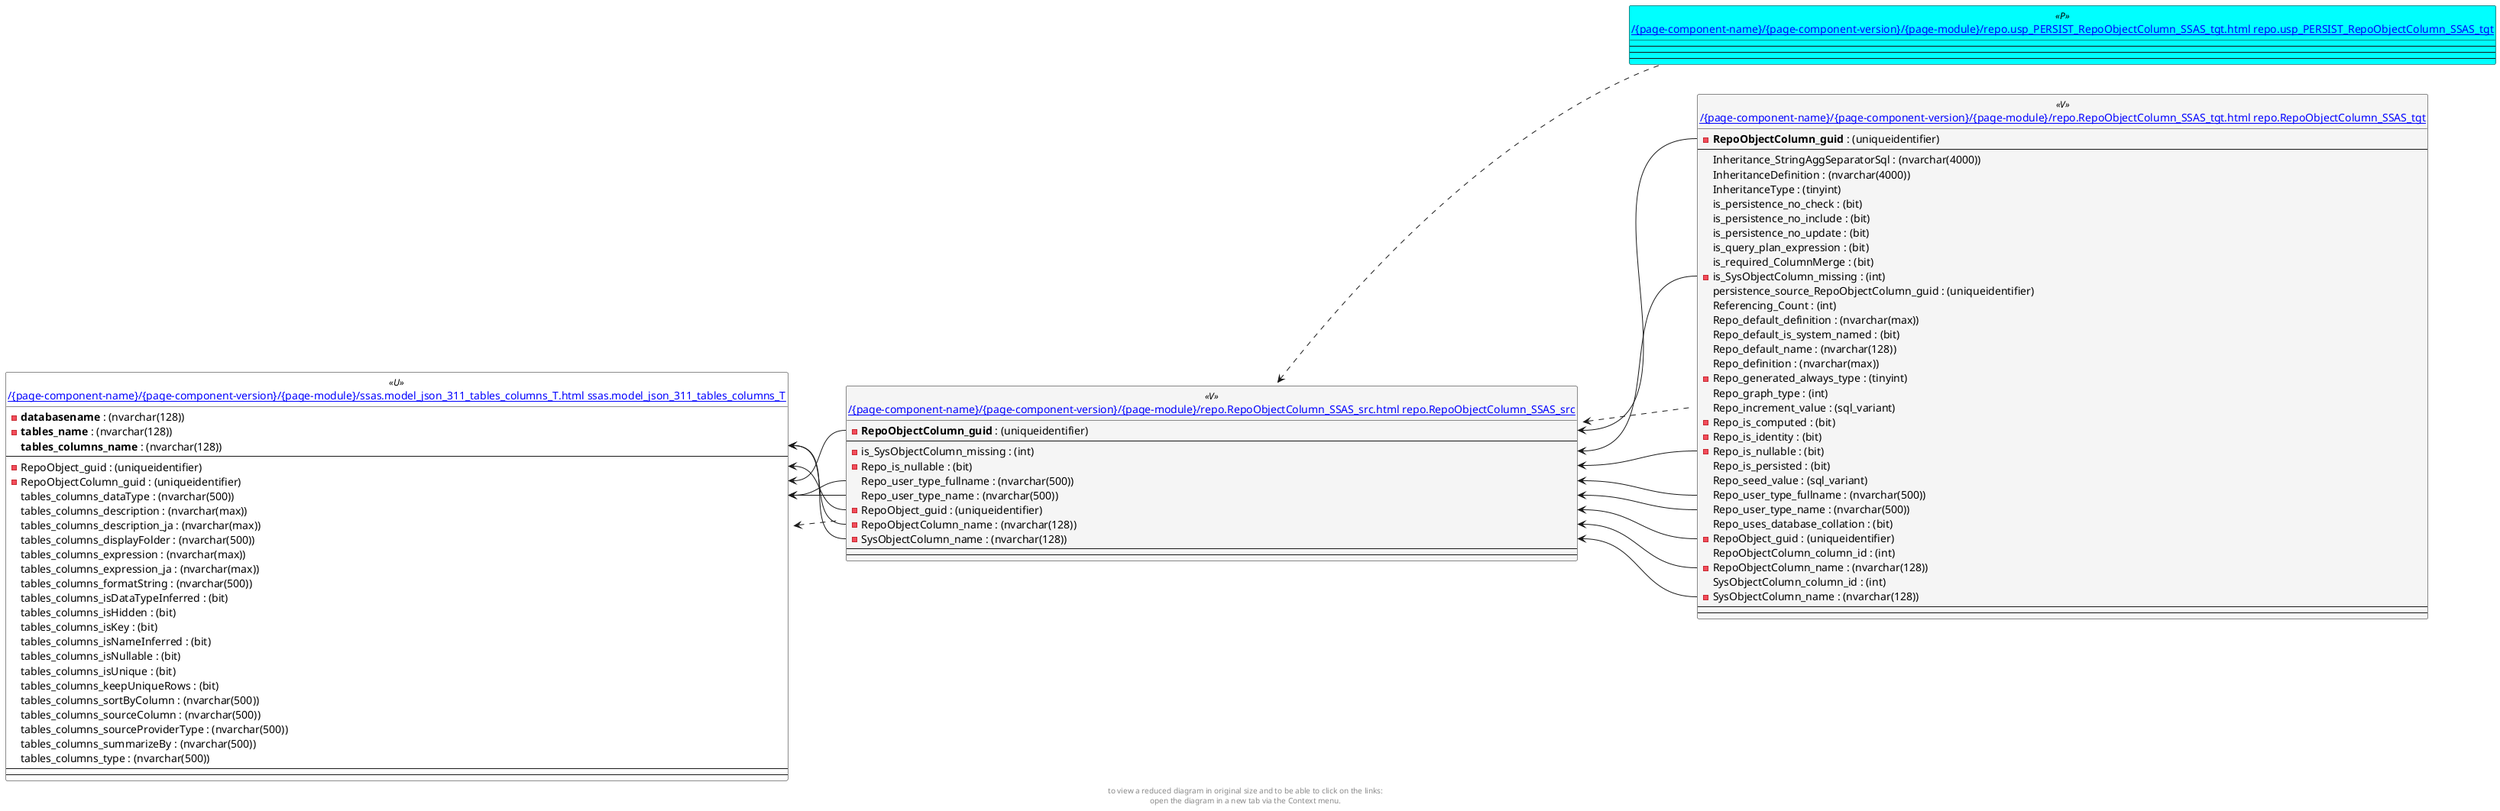 @startuml
left to right direction
'top to bottom direction
hide circle
'avoide "." issues:
set namespaceSeparator none


skinparam class {
  BackgroundColor White
  BackgroundColor<<FN>> Yellow
  BackgroundColor<<FS>> Yellow
  BackgroundColor<<FT>> LightGray
  BackgroundColor<<IF>> Yellow
  BackgroundColor<<IS>> Yellow
  BackgroundColor<<P>> Aqua
  BackgroundColor<<PC>> Aqua
  BackgroundColor<<SN>> Yellow
  BackgroundColor<<SO>> SlateBlue
  BackgroundColor<<TF>> LightGray
  BackgroundColor<<TR>> Tomato
  BackgroundColor<<U>> White
  BackgroundColor<<V>> WhiteSmoke
  BackgroundColor<<X>> Aqua
}


entity "[[{site-url}/{page-component-name}/{page-component-version}/{page-module}/repo.RepoObjectColumn_SSAS_src.html repo.RepoObjectColumn_SSAS_src]]" as repo.RepoObjectColumn_SSAS_src << V >> {
  - **RepoObjectColumn_guid** : (uniqueidentifier)
  --
  - is_SysObjectColumn_missing : (int)
  - Repo_is_nullable : (bit)
  Repo_user_type_fullname : (nvarchar(500))
  Repo_user_type_name : (nvarchar(500))
  - RepoObject_guid : (uniqueidentifier)
  - RepoObjectColumn_name : (nvarchar(128))
  - SysObjectColumn_name : (nvarchar(128))
  --
  --
}

entity "[[{site-url}/{page-component-name}/{page-component-version}/{page-module}/repo.RepoObjectColumn_SSAS_tgt.html repo.RepoObjectColumn_SSAS_tgt]]" as repo.RepoObjectColumn_SSAS_tgt << V >> {
  - **RepoObjectColumn_guid** : (uniqueidentifier)
  --
  Inheritance_StringAggSeparatorSql : (nvarchar(4000))
  InheritanceDefinition : (nvarchar(4000))
  InheritanceType : (tinyint)
  is_persistence_no_check : (bit)
  is_persistence_no_include : (bit)
  is_persistence_no_update : (bit)
  is_query_plan_expression : (bit)
  is_required_ColumnMerge : (bit)
  - is_SysObjectColumn_missing : (int)
  persistence_source_RepoObjectColumn_guid : (uniqueidentifier)
  Referencing_Count : (int)
  Repo_default_definition : (nvarchar(max))
  Repo_default_is_system_named : (bit)
  Repo_default_name : (nvarchar(128))
  Repo_definition : (nvarchar(max))
  - Repo_generated_always_type : (tinyint)
  Repo_graph_type : (int)
  Repo_increment_value : (sql_variant)
  - Repo_is_computed : (bit)
  - Repo_is_identity : (bit)
  - Repo_is_nullable : (bit)
  Repo_is_persisted : (bit)
  Repo_seed_value : (sql_variant)
  Repo_user_type_fullname : (nvarchar(500))
  Repo_user_type_name : (nvarchar(500))
  Repo_uses_database_collation : (bit)
  - RepoObject_guid : (uniqueidentifier)
  RepoObjectColumn_column_id : (int)
  - RepoObjectColumn_name : (nvarchar(128))
  SysObjectColumn_column_id : (int)
  - SysObjectColumn_name : (nvarchar(128))
  --
  --
}

entity "[[{site-url}/{page-component-name}/{page-component-version}/{page-module}/repo.usp_PERSIST_RepoObjectColumn_SSAS_tgt.html repo.usp_PERSIST_RepoObjectColumn_SSAS_tgt]]" as repo.usp_PERSIST_RepoObjectColumn_SSAS_tgt << P >> {
  --
  --
  --
}

entity "[[{site-url}/{page-component-name}/{page-component-version}/{page-module}/ssas.model_json_311_tables_columns_T.html ssas.model_json_311_tables_columns_T]]" as ssas.model_json_311_tables_columns_T << U >> {
  - **databasename** : (nvarchar(128))
  - **tables_name** : (nvarchar(128))
  **tables_columns_name** : (nvarchar(128))
  --
  - RepoObject_guid : (uniqueidentifier)
  - RepoObjectColumn_guid : (uniqueidentifier)
  tables_columns_dataType : (nvarchar(500))
  tables_columns_description : (nvarchar(max))
  tables_columns_description_ja : (nvarchar(max))
  tables_columns_displayFolder : (nvarchar(500))
  tables_columns_expression : (nvarchar(max))
  tables_columns_expression_ja : (nvarchar(max))
  tables_columns_formatString : (nvarchar(500))
  tables_columns_isDataTypeInferred : (bit)
  tables_columns_isHidden : (bit)
  tables_columns_isKey : (bit)
  tables_columns_isNameInferred : (bit)
  tables_columns_isNullable : (bit)
  tables_columns_isUnique : (bit)
  tables_columns_keepUniqueRows : (bit)
  tables_columns_sortByColumn : (nvarchar(500))
  tables_columns_sourceColumn : (nvarchar(500))
  tables_columns_sourceProviderType : (nvarchar(500))
  tables_columns_summarizeBy : (nvarchar(500))
  tables_columns_type : (nvarchar(500))
  --
  --
}

repo.RepoObjectColumn_SSAS_src <.. repo.RepoObjectColumn_SSAS_tgt
repo.RepoObjectColumn_SSAS_src <.. repo.usp_PERSIST_RepoObjectColumn_SSAS_tgt
ssas.model_json_311_tables_columns_T <.. repo.RepoObjectColumn_SSAS_src
repo.RepoObjectColumn_SSAS_src::is_SysObjectColumn_missing <-- repo.RepoObjectColumn_SSAS_tgt::is_SysObjectColumn_missing
repo.RepoObjectColumn_SSAS_src::Repo_is_nullable <-- repo.RepoObjectColumn_SSAS_tgt::Repo_is_nullable
repo.RepoObjectColumn_SSAS_src::Repo_user_type_fullname <-- repo.RepoObjectColumn_SSAS_tgt::Repo_user_type_fullname
repo.RepoObjectColumn_SSAS_src::Repo_user_type_name <-- repo.RepoObjectColumn_SSAS_tgt::Repo_user_type_name
repo.RepoObjectColumn_SSAS_src::RepoObject_guid <-- repo.RepoObjectColumn_SSAS_tgt::RepoObject_guid
repo.RepoObjectColumn_SSAS_src::RepoObjectColumn_guid <-- repo.RepoObjectColumn_SSAS_tgt::RepoObjectColumn_guid
repo.RepoObjectColumn_SSAS_src::RepoObjectColumn_name <-- repo.RepoObjectColumn_SSAS_tgt::RepoObjectColumn_name
repo.RepoObjectColumn_SSAS_src::SysObjectColumn_name <-- repo.RepoObjectColumn_SSAS_tgt::SysObjectColumn_name
ssas.model_json_311_tables_columns_T::RepoObject_guid <-- repo.RepoObjectColumn_SSAS_src::RepoObject_guid
ssas.model_json_311_tables_columns_T::RepoObjectColumn_guid <-- repo.RepoObjectColumn_SSAS_src::RepoObjectColumn_guid
ssas.model_json_311_tables_columns_T::tables_columns_dataType <-- repo.RepoObjectColumn_SSAS_src::Repo_user_type_name
ssas.model_json_311_tables_columns_T::tables_columns_dataType <-- repo.RepoObjectColumn_SSAS_src::Repo_user_type_fullname
ssas.model_json_311_tables_columns_T::tables_columns_name <-- repo.RepoObjectColumn_SSAS_src::RepoObjectColumn_name
ssas.model_json_311_tables_columns_T::tables_columns_name <-- repo.RepoObjectColumn_SSAS_src::SysObjectColumn_name
footer
to view a reduced diagram in original size and to be able to click on the links:
open the diagram in a new tab via the Context menu.
end footer

@enduml

